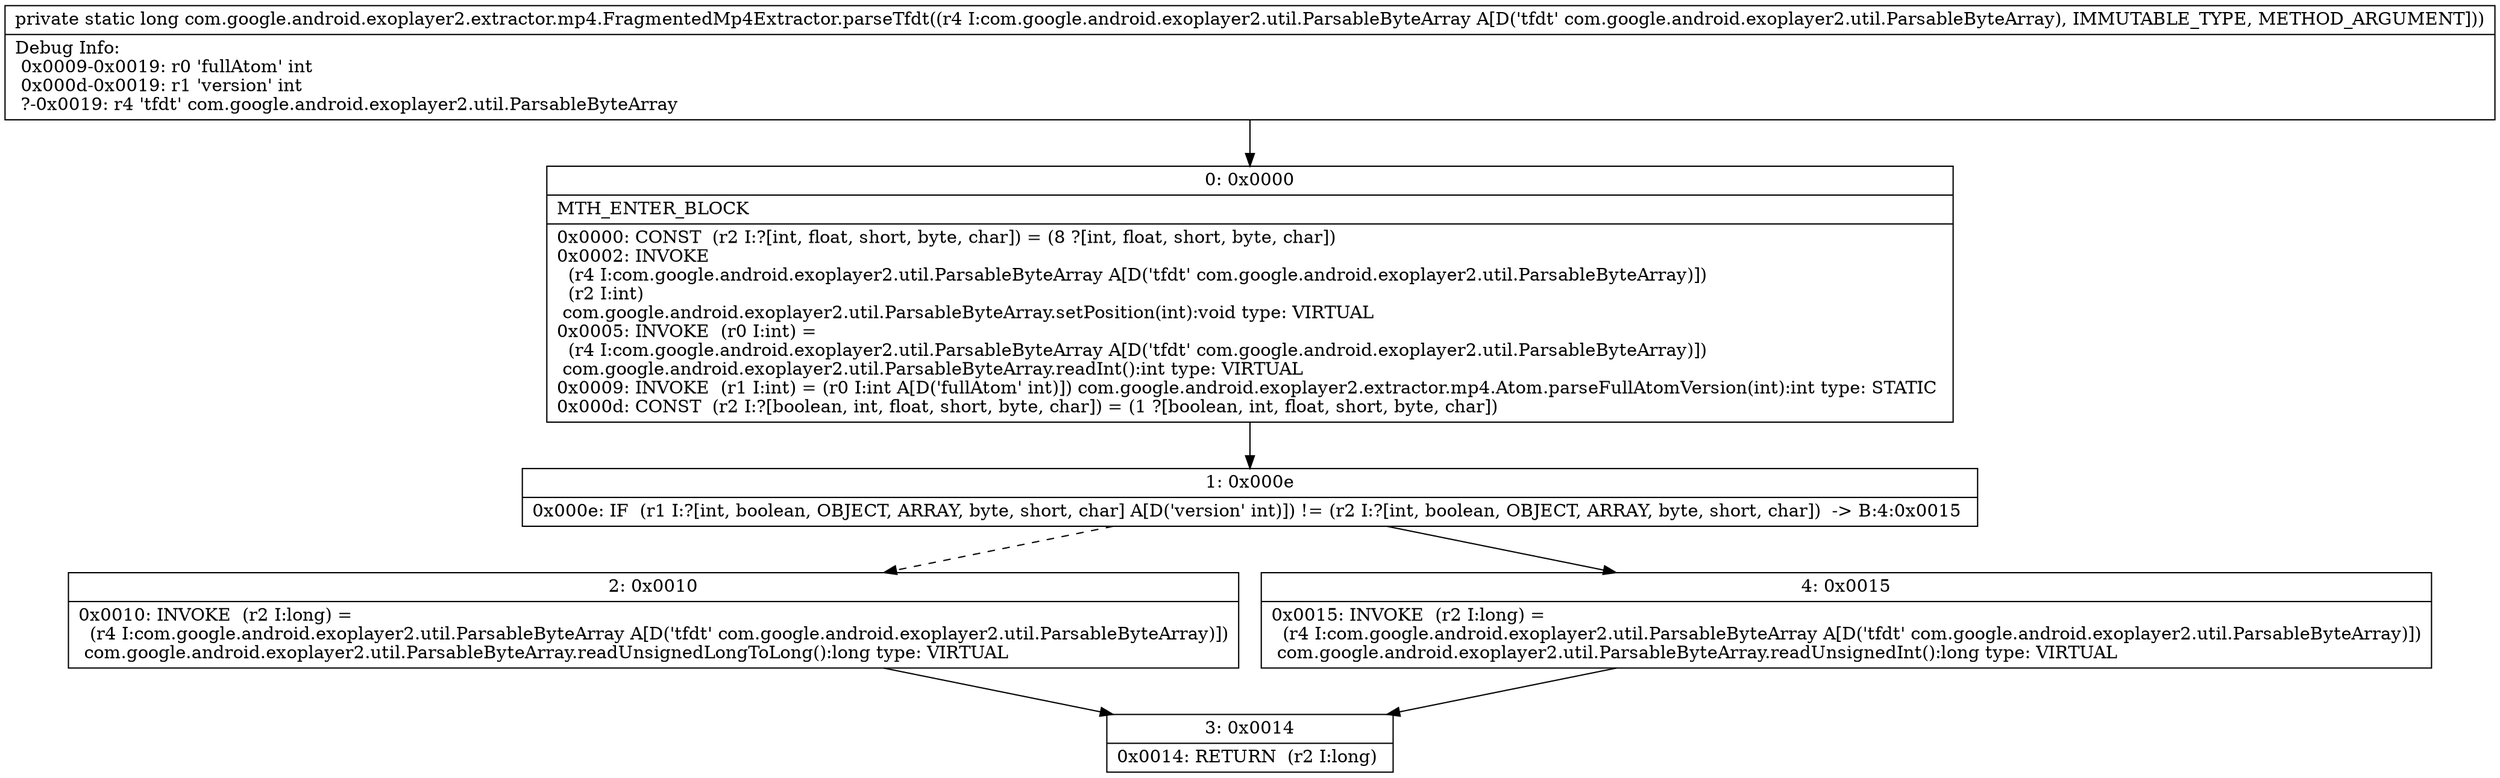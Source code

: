 digraph "CFG forcom.google.android.exoplayer2.extractor.mp4.FragmentedMp4Extractor.parseTfdt(Lcom\/google\/android\/exoplayer2\/util\/ParsableByteArray;)J" {
Node_0 [shape=record,label="{0\:\ 0x0000|MTH_ENTER_BLOCK\l|0x0000: CONST  (r2 I:?[int, float, short, byte, char]) = (8 ?[int, float, short, byte, char]) \l0x0002: INVOKE  \l  (r4 I:com.google.android.exoplayer2.util.ParsableByteArray A[D('tfdt' com.google.android.exoplayer2.util.ParsableByteArray)])\l  (r2 I:int)\l com.google.android.exoplayer2.util.ParsableByteArray.setPosition(int):void type: VIRTUAL \l0x0005: INVOKE  (r0 I:int) = \l  (r4 I:com.google.android.exoplayer2.util.ParsableByteArray A[D('tfdt' com.google.android.exoplayer2.util.ParsableByteArray)])\l com.google.android.exoplayer2.util.ParsableByteArray.readInt():int type: VIRTUAL \l0x0009: INVOKE  (r1 I:int) = (r0 I:int A[D('fullAtom' int)]) com.google.android.exoplayer2.extractor.mp4.Atom.parseFullAtomVersion(int):int type: STATIC \l0x000d: CONST  (r2 I:?[boolean, int, float, short, byte, char]) = (1 ?[boolean, int, float, short, byte, char]) \l}"];
Node_1 [shape=record,label="{1\:\ 0x000e|0x000e: IF  (r1 I:?[int, boolean, OBJECT, ARRAY, byte, short, char] A[D('version' int)]) != (r2 I:?[int, boolean, OBJECT, ARRAY, byte, short, char])  \-\> B:4:0x0015 \l}"];
Node_2 [shape=record,label="{2\:\ 0x0010|0x0010: INVOKE  (r2 I:long) = \l  (r4 I:com.google.android.exoplayer2.util.ParsableByteArray A[D('tfdt' com.google.android.exoplayer2.util.ParsableByteArray)])\l com.google.android.exoplayer2.util.ParsableByteArray.readUnsignedLongToLong():long type: VIRTUAL \l}"];
Node_3 [shape=record,label="{3\:\ 0x0014|0x0014: RETURN  (r2 I:long) \l}"];
Node_4 [shape=record,label="{4\:\ 0x0015|0x0015: INVOKE  (r2 I:long) = \l  (r4 I:com.google.android.exoplayer2.util.ParsableByteArray A[D('tfdt' com.google.android.exoplayer2.util.ParsableByteArray)])\l com.google.android.exoplayer2.util.ParsableByteArray.readUnsignedInt():long type: VIRTUAL \l}"];
MethodNode[shape=record,label="{private static long com.google.android.exoplayer2.extractor.mp4.FragmentedMp4Extractor.parseTfdt((r4 I:com.google.android.exoplayer2.util.ParsableByteArray A[D('tfdt' com.google.android.exoplayer2.util.ParsableByteArray), IMMUTABLE_TYPE, METHOD_ARGUMENT]))  | Debug Info:\l  0x0009\-0x0019: r0 'fullAtom' int\l  0x000d\-0x0019: r1 'version' int\l  ?\-0x0019: r4 'tfdt' com.google.android.exoplayer2.util.ParsableByteArray\l}"];
MethodNode -> Node_0;
Node_0 -> Node_1;
Node_1 -> Node_2[style=dashed];
Node_1 -> Node_4;
Node_2 -> Node_3;
Node_4 -> Node_3;
}

